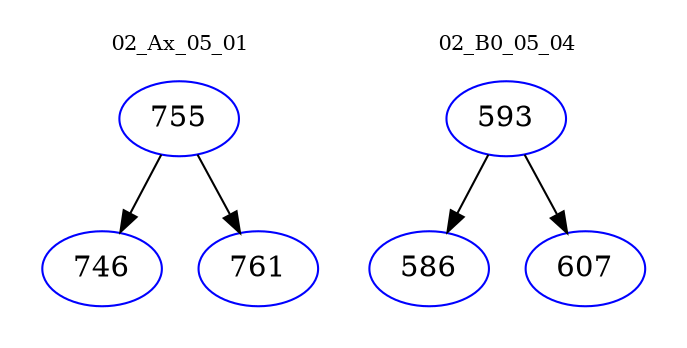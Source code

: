 digraph{
subgraph cluster_0 {
color = white
label = "02_Ax_05_01";
fontsize=10;
T0_755 [label="755", color="blue"]
T0_755 -> T0_746 [color="black"]
T0_746 [label="746", color="blue"]
T0_755 -> T0_761 [color="black"]
T0_761 [label="761", color="blue"]
}
subgraph cluster_1 {
color = white
label = "02_B0_05_04";
fontsize=10;
T1_593 [label="593", color="blue"]
T1_593 -> T1_586 [color="black"]
T1_586 [label="586", color="blue"]
T1_593 -> T1_607 [color="black"]
T1_607 [label="607", color="blue"]
}
}
